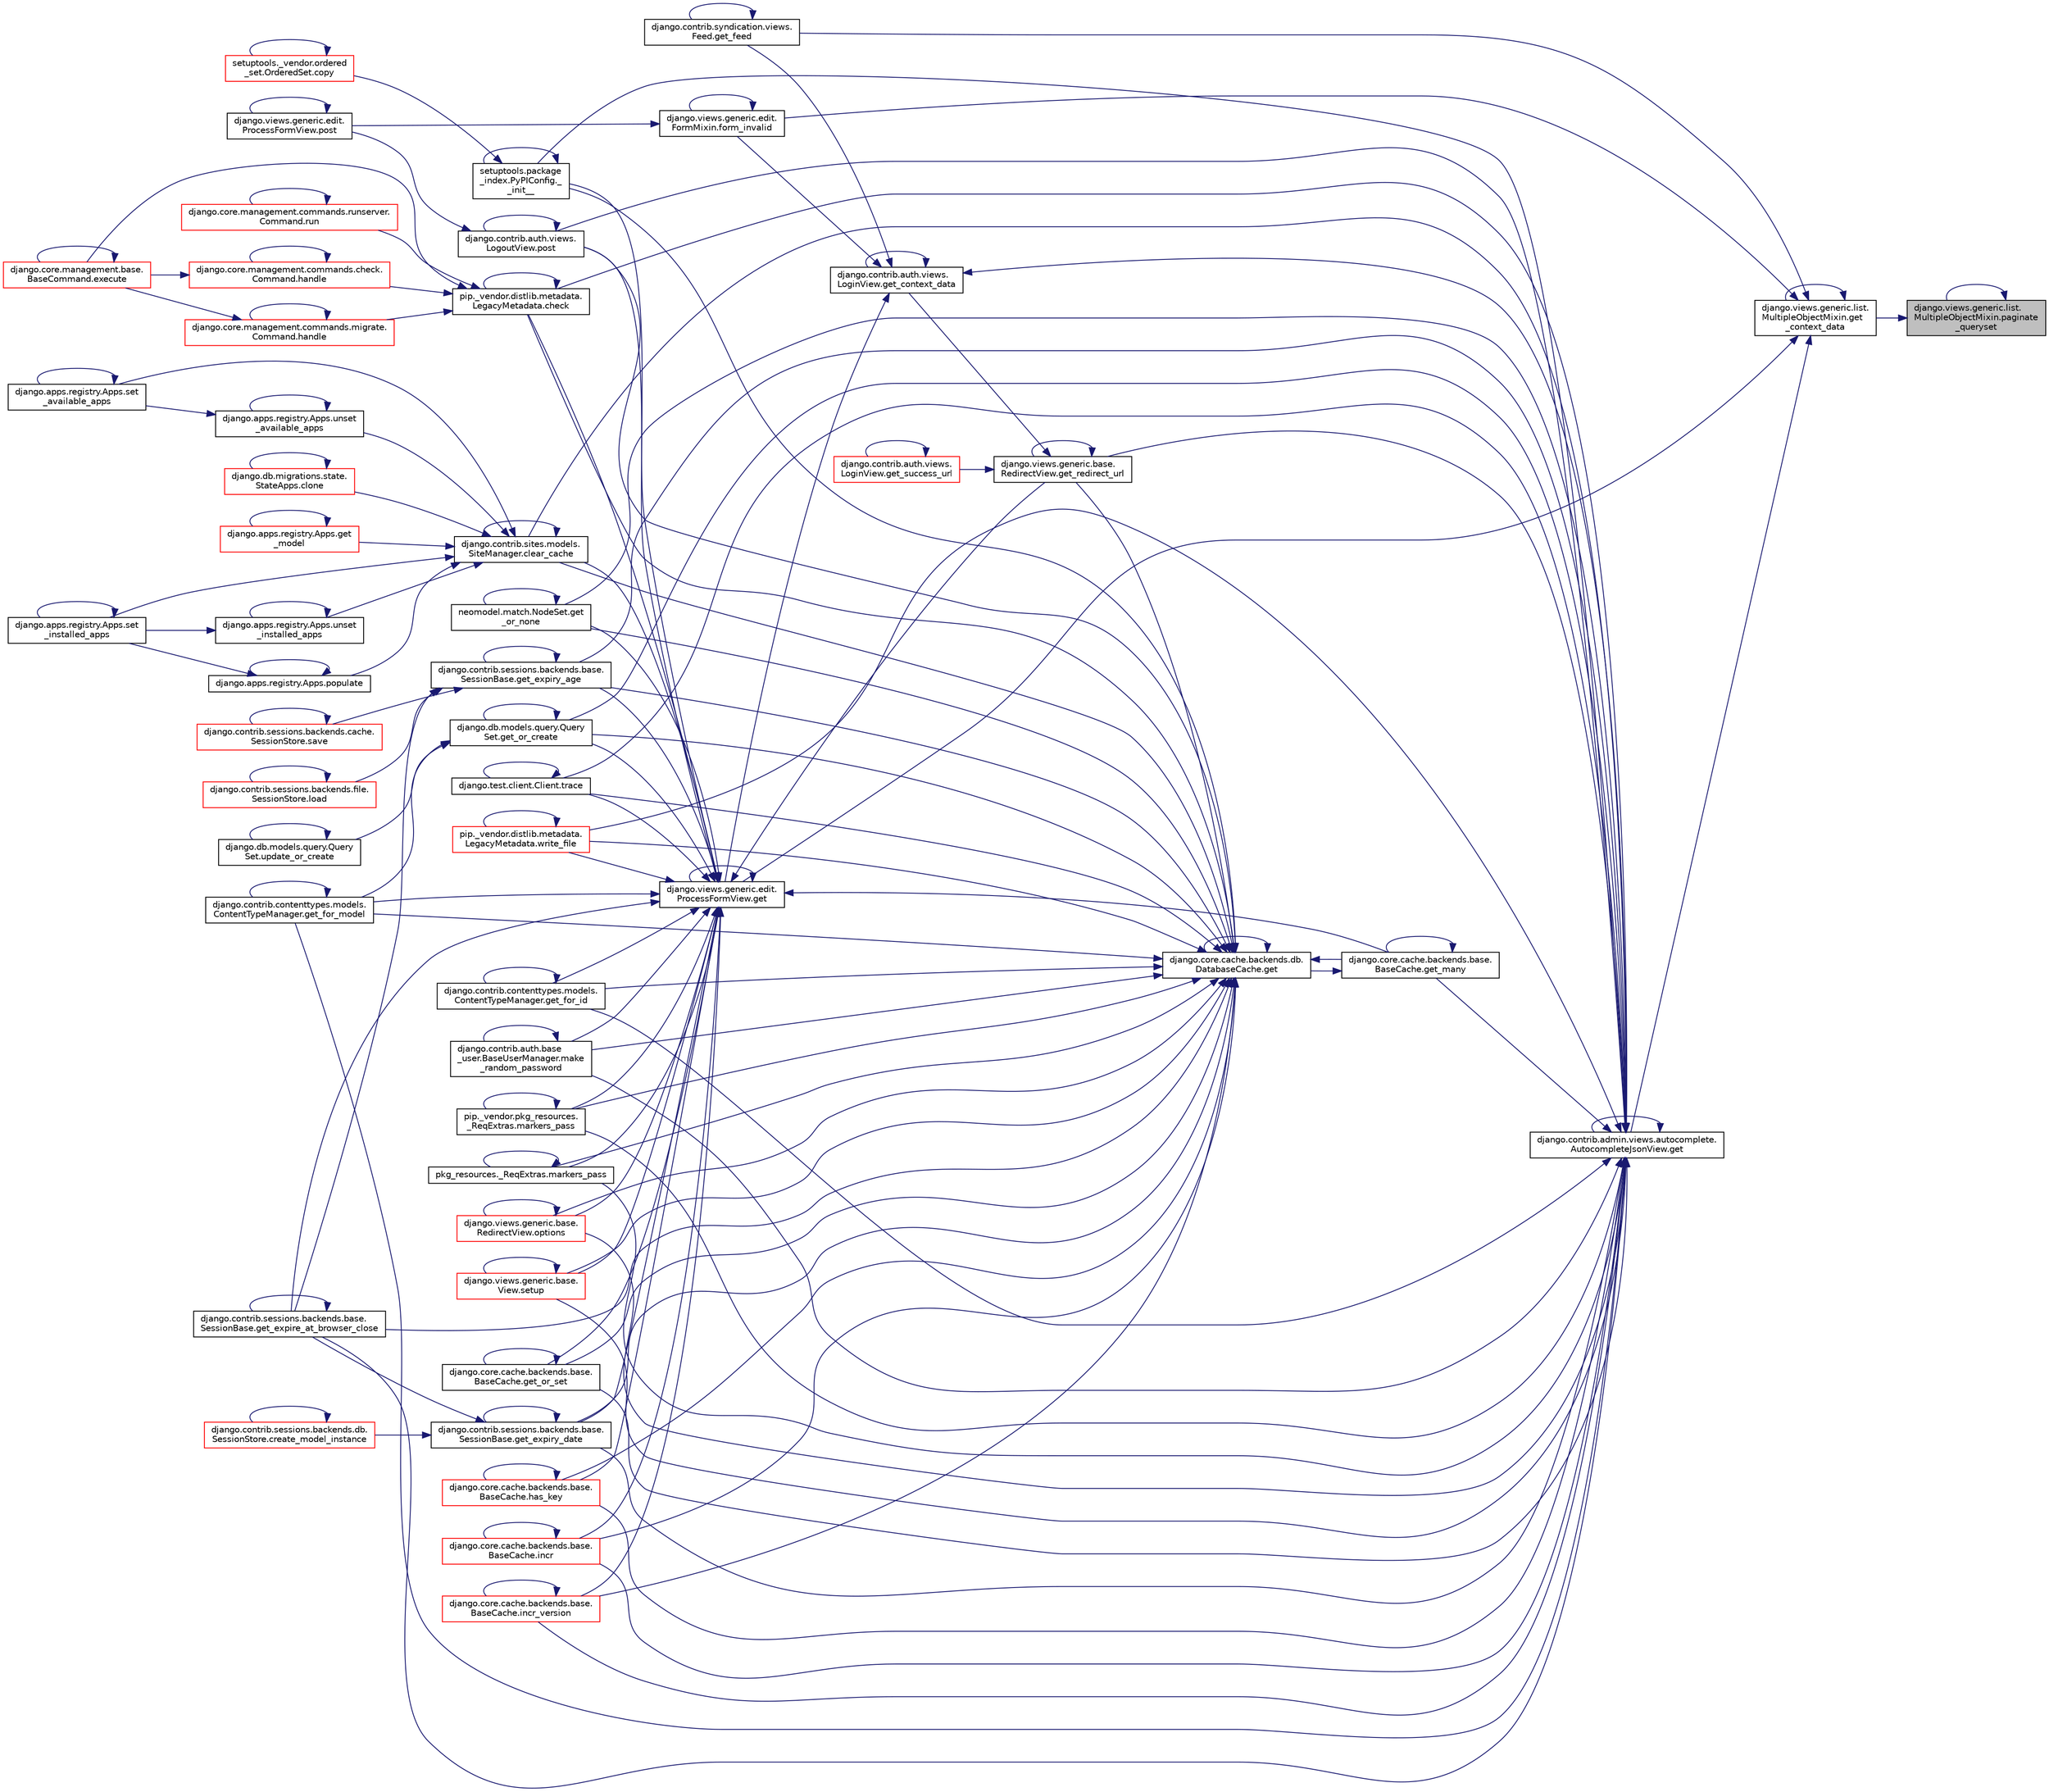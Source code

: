 digraph "django.views.generic.list.MultipleObjectMixin.paginate_queryset"
{
 // LATEX_PDF_SIZE
  edge [fontname="Helvetica",fontsize="10",labelfontname="Helvetica",labelfontsize="10"];
  node [fontname="Helvetica",fontsize="10",shape=record];
  rankdir="RL";
  Node1 [label="django.views.generic.list.\lMultipleObjectMixin.paginate\l_queryset",height=0.2,width=0.4,color="black", fillcolor="grey75", style="filled", fontcolor="black",tooltip=" "];
  Node1 -> Node2 [dir="back",color="midnightblue",fontsize="10",style="solid",fontname="Helvetica"];
  Node2 [label="django.views.generic.list.\lMultipleObjectMixin.get\l_context_data",height=0.2,width=0.4,color="black", fillcolor="white", style="filled",URL="$dc/db8/classdjango_1_1views_1_1generic_1_1list_1_1_multiple_object_mixin.html#a389901a82eab25cb00cfaff36388c6f9",tooltip=" "];
  Node2 -> Node3 [dir="back",color="midnightblue",fontsize="10",style="solid",fontname="Helvetica"];
  Node3 [label="django.views.generic.edit.\lFormMixin.form_invalid",height=0.2,width=0.4,color="black", fillcolor="white", style="filled",URL="$df/d6a/classdjango_1_1views_1_1generic_1_1edit_1_1_form_mixin.html#acc21425d2ffe525372b89a2ed6897e06",tooltip=" "];
  Node3 -> Node3 [dir="back",color="midnightblue",fontsize="10",style="solid",fontname="Helvetica"];
  Node3 -> Node4 [dir="back",color="midnightblue",fontsize="10",style="solid",fontname="Helvetica"];
  Node4 [label="django.views.generic.edit.\lProcessFormView.post",height=0.2,width=0.4,color="black", fillcolor="white", style="filled",URL="$d1/d13/classdjango_1_1views_1_1generic_1_1edit_1_1_process_form_view.html#ab816695bc1e6677bc07ce473851547bb",tooltip=" "];
  Node4 -> Node4 [dir="back",color="midnightblue",fontsize="10",style="solid",fontname="Helvetica"];
  Node2 -> Node5 [dir="back",color="midnightblue",fontsize="10",style="solid",fontname="Helvetica"];
  Node5 [label="django.contrib.admin.views.autocomplete.\lAutocompleteJsonView.get",height=0.2,width=0.4,color="black", fillcolor="white", style="filled",URL="$d5/d24/classdjango_1_1contrib_1_1admin_1_1views_1_1autocomplete_1_1_autocomplete_json_view.html#a332059b5057dd0960d3198ebece79667",tooltip=" "];
  Node5 -> Node6 [dir="back",color="midnightblue",fontsize="10",style="solid",fontname="Helvetica"];
  Node6 [label="setuptools.package\l_index.PyPIConfig._\l_init__",height=0.2,width=0.4,color="black", fillcolor="white", style="filled",URL="$d3/d47/classsetuptools_1_1package__index_1_1_py_p_i_config.html#a32593240a32dc851f55b82f1abebbc86",tooltip=" "];
  Node6 -> Node6 [dir="back",color="midnightblue",fontsize="10",style="solid",fontname="Helvetica"];
  Node6 -> Node7 [dir="back",color="midnightblue",fontsize="10",style="solid",fontname="Helvetica"];
  Node7 [label="setuptools._vendor.ordered\l_set.OrderedSet.copy",height=0.2,width=0.4,color="red", fillcolor="white", style="filled",URL="$d0/d40/classsetuptools_1_1__vendor_1_1ordered__set_1_1_ordered_set.html#a84224c403039b9dac5d2794d85073053",tooltip=" "];
  Node7 -> Node7 [dir="back",color="midnightblue",fontsize="10",style="solid",fontname="Helvetica"];
  Node5 -> Node241 [dir="back",color="midnightblue",fontsize="10",style="solid",fontname="Helvetica"];
  Node241 [label="pip._vendor.distlib.metadata.\lLegacyMetadata.check",height=0.2,width=0.4,color="black", fillcolor="white", style="filled",URL="$d3/dc5/classpip_1_1__vendor_1_1distlib_1_1metadata_1_1_legacy_metadata.html#a28132a5947764193c9e166d3fe8281c9",tooltip=" "];
  Node241 -> Node241 [dir="back",color="midnightblue",fontsize="10",style="solid",fontname="Helvetica"];
  Node241 -> Node34 [dir="back",color="midnightblue",fontsize="10",style="solid",fontname="Helvetica"];
  Node34 [label="django.core.management.base.\lBaseCommand.execute",height=0.2,width=0.4,color="red", fillcolor="white", style="filled",URL="$db/da3/classdjango_1_1core_1_1management_1_1base_1_1_base_command.html#a900029c213c1456bbd6f8e5b8ead2201",tooltip=" "];
  Node34 -> Node34 [dir="back",color="midnightblue",fontsize="10",style="solid",fontname="Helvetica"];
  Node241 -> Node242 [dir="back",color="midnightblue",fontsize="10",style="solid",fontname="Helvetica"];
  Node242 [label="django.core.management.commands.check.\lCommand.handle",height=0.2,width=0.4,color="red", fillcolor="white", style="filled",URL="$d0/d9d/classdjango_1_1core_1_1management_1_1commands_1_1check_1_1_command.html#a8121c351a8dacf92a6b7f022fb026263",tooltip=" "];
  Node242 -> Node34 [dir="back",color="midnightblue",fontsize="10",style="solid",fontname="Helvetica"];
  Node242 -> Node242 [dir="back",color="midnightblue",fontsize="10",style="solid",fontname="Helvetica"];
  Node241 -> Node243 [dir="back",color="midnightblue",fontsize="10",style="solid",fontname="Helvetica"];
  Node243 [label="django.core.management.commands.migrate.\lCommand.handle",height=0.2,width=0.4,color="red", fillcolor="white", style="filled",URL="$d2/d48/classdjango_1_1core_1_1management_1_1commands_1_1migrate_1_1_command.html#a0a514c50c496fa64329ee697cc56a11a",tooltip=" "];
  Node243 -> Node34 [dir="back",color="midnightblue",fontsize="10",style="solid",fontname="Helvetica"];
  Node243 -> Node243 [dir="back",color="midnightblue",fontsize="10",style="solid",fontname="Helvetica"];
  Node241 -> Node244 [dir="back",color="midnightblue",fontsize="10",style="solid",fontname="Helvetica"];
  Node244 [label="django.core.management.commands.runserver.\lCommand.run",height=0.2,width=0.4,color="red", fillcolor="white", style="filled",URL="$d7/de0/classdjango_1_1core_1_1management_1_1commands_1_1runserver_1_1_command.html#ab43840ec0576714b83052b45f07663d2",tooltip=" "];
  Node244 -> Node244 [dir="back",color="midnightblue",fontsize="10",style="solid",fontname="Helvetica"];
  Node5 -> Node245 [dir="back",color="midnightblue",fontsize="10",style="solid",fontname="Helvetica"];
  Node245 [label="django.contrib.sites.models.\lSiteManager.clear_cache",height=0.2,width=0.4,color="black", fillcolor="white", style="filled",URL="$d9/d9e/classdjango_1_1contrib_1_1sites_1_1models_1_1_site_manager.html#add1b963e98668e941563915da7a3c99f",tooltip=" "];
  Node245 -> Node245 [dir="back",color="midnightblue",fontsize="10",style="solid",fontname="Helvetica"];
  Node245 -> Node246 [dir="back",color="midnightblue",fontsize="10",style="solid",fontname="Helvetica"];
  Node246 [label="django.db.migrations.state.\lStateApps.clone",height=0.2,width=0.4,color="red", fillcolor="white", style="filled",URL="$d3/d9a/classdjango_1_1db_1_1migrations_1_1state_1_1_state_apps.html#a821944752bc7080daff8c38bb20e3943",tooltip=" "];
  Node246 -> Node246 [dir="back",color="midnightblue",fontsize="10",style="solid",fontname="Helvetica"];
  Node245 -> Node311 [dir="back",color="midnightblue",fontsize="10",style="solid",fontname="Helvetica"];
  Node311 [label="django.apps.registry.Apps.get\l_model",height=0.2,width=0.4,color="red", fillcolor="white", style="filled",URL="$d8/d34/classdjango_1_1apps_1_1registry_1_1_apps.html#a1722738559e3037cf8a08593373b8722",tooltip=" "];
  Node311 -> Node311 [dir="back",color="midnightblue",fontsize="10",style="solid",fontname="Helvetica"];
  Node245 -> Node315 [dir="back",color="midnightblue",fontsize="10",style="solid",fontname="Helvetica"];
  Node315 [label="django.apps.registry.Apps.populate",height=0.2,width=0.4,color="black", fillcolor="white", style="filled",URL="$d8/d34/classdjango_1_1apps_1_1registry_1_1_apps.html#a32d20690174973f17f6f90411fdc66f7",tooltip=" "];
  Node315 -> Node315 [dir="back",color="midnightblue",fontsize="10",style="solid",fontname="Helvetica"];
  Node315 -> Node316 [dir="back",color="midnightblue",fontsize="10",style="solid",fontname="Helvetica"];
  Node316 [label="django.apps.registry.Apps.set\l_installed_apps",height=0.2,width=0.4,color="black", fillcolor="white", style="filled",URL="$d8/d34/classdjango_1_1apps_1_1registry_1_1_apps.html#a8ae4c1eb0ea6e28b02d81c56248d3fd5",tooltip=" "];
  Node316 -> Node316 [dir="back",color="midnightblue",fontsize="10",style="solid",fontname="Helvetica"];
  Node245 -> Node317 [dir="back",color="midnightblue",fontsize="10",style="solid",fontname="Helvetica"];
  Node317 [label="django.apps.registry.Apps.set\l_available_apps",height=0.2,width=0.4,color="black", fillcolor="white", style="filled",URL="$d8/d34/classdjango_1_1apps_1_1registry_1_1_apps.html#a247cf36e424a835d2d1c211077090220",tooltip=" "];
  Node317 -> Node317 [dir="back",color="midnightblue",fontsize="10",style="solid",fontname="Helvetica"];
  Node245 -> Node316 [dir="back",color="midnightblue",fontsize="10",style="solid",fontname="Helvetica"];
  Node245 -> Node318 [dir="back",color="midnightblue",fontsize="10",style="solid",fontname="Helvetica"];
  Node318 [label="django.apps.registry.Apps.unset\l_available_apps",height=0.2,width=0.4,color="black", fillcolor="white", style="filled",URL="$d8/d34/classdjango_1_1apps_1_1registry_1_1_apps.html#a7c128e2c2e7d2424daea3add910d8113",tooltip=" "];
  Node318 -> Node317 [dir="back",color="midnightblue",fontsize="10",style="solid",fontname="Helvetica"];
  Node318 -> Node318 [dir="back",color="midnightblue",fontsize="10",style="solid",fontname="Helvetica"];
  Node245 -> Node319 [dir="back",color="midnightblue",fontsize="10",style="solid",fontname="Helvetica"];
  Node319 [label="django.apps.registry.Apps.unset\l_installed_apps",height=0.2,width=0.4,color="black", fillcolor="white", style="filled",URL="$d8/d34/classdjango_1_1apps_1_1registry_1_1_apps.html#af7409dd22d1f192cb2d743622ef08ff7",tooltip=" "];
  Node319 -> Node316 [dir="back",color="midnightblue",fontsize="10",style="solid",fontname="Helvetica"];
  Node319 -> Node319 [dir="back",color="midnightblue",fontsize="10",style="solid",fontname="Helvetica"];
  Node5 -> Node5 [dir="back",color="midnightblue",fontsize="10",style="solid",fontname="Helvetica"];
  Node5 -> Node320 [dir="back",color="midnightblue",fontsize="10",style="solid",fontname="Helvetica"];
  Node320 [label="django.contrib.sessions.backends.base.\lSessionBase.get_expire_at_browser_close",height=0.2,width=0.4,color="black", fillcolor="white", style="filled",URL="$d1/d6e/classdjango_1_1contrib_1_1sessions_1_1backends_1_1base_1_1_session_base.html#a53cce514e32abb9c710682373753d834",tooltip=" "];
  Node320 -> Node320 [dir="back",color="midnightblue",fontsize="10",style="solid",fontname="Helvetica"];
  Node5 -> Node321 [dir="back",color="midnightblue",fontsize="10",style="solid",fontname="Helvetica"];
  Node321 [label="django.contrib.sessions.backends.base.\lSessionBase.get_expiry_age",height=0.2,width=0.4,color="black", fillcolor="white", style="filled",URL="$d1/d6e/classdjango_1_1contrib_1_1sessions_1_1backends_1_1base_1_1_session_base.html#a95ec4d724ae34aa019240c8463d73f54",tooltip=" "];
  Node321 -> Node320 [dir="back",color="midnightblue",fontsize="10",style="solid",fontname="Helvetica"];
  Node321 -> Node321 [dir="back",color="midnightblue",fontsize="10",style="solid",fontname="Helvetica"];
  Node321 -> Node200 [dir="back",color="midnightblue",fontsize="10",style="solid",fontname="Helvetica"];
  Node200 [label="django.contrib.sessions.backends.file.\lSessionStore.load",height=0.2,width=0.4,color="red", fillcolor="white", style="filled",URL="$dc/dba/classdjango_1_1contrib_1_1sessions_1_1backends_1_1file_1_1_session_store.html#ae9d0410b8f413875b25556b8dc5b1ed1",tooltip=" "];
  Node200 -> Node200 [dir="back",color="midnightblue",fontsize="10",style="solid",fontname="Helvetica"];
  Node321 -> Node205 [dir="back",color="midnightblue",fontsize="10",style="solid",fontname="Helvetica"];
  Node205 [label="django.contrib.sessions.backends.cache.\lSessionStore.save",height=0.2,width=0.4,color="red", fillcolor="white", style="filled",URL="$df/d0f/classdjango_1_1contrib_1_1sessions_1_1backends_1_1cache_1_1_session_store.html#a2519bbc87fdf6b0aa5efa6c4d6b1302d",tooltip=" "];
  Node205 -> Node205 [dir="back",color="midnightblue",fontsize="10",style="solid",fontname="Helvetica"];
  Node5 -> Node322 [dir="back",color="midnightblue",fontsize="10",style="solid",fontname="Helvetica"];
  Node322 [label="django.contrib.sessions.backends.base.\lSessionBase.get_expiry_date",height=0.2,width=0.4,color="black", fillcolor="white", style="filled",URL="$d1/d6e/classdjango_1_1contrib_1_1sessions_1_1backends_1_1base_1_1_session_base.html#ad8a87e303d015be27940f941d02ab850",tooltip=" "];
  Node322 -> Node323 [dir="back",color="midnightblue",fontsize="10",style="solid",fontname="Helvetica"];
  Node323 [label="django.contrib.sessions.backends.db.\lSessionStore.create_model_instance",height=0.2,width=0.4,color="red", fillcolor="white", style="filled",URL="$d2/d1a/classdjango_1_1contrib_1_1sessions_1_1backends_1_1db_1_1_session_store.html#a201d72e2f21315e89ee14302a2ab7a1c",tooltip=" "];
  Node323 -> Node323 [dir="back",color="midnightblue",fontsize="10",style="solid",fontname="Helvetica"];
  Node322 -> Node320 [dir="back",color="midnightblue",fontsize="10",style="solid",fontname="Helvetica"];
  Node322 -> Node322 [dir="back",color="midnightblue",fontsize="10",style="solid",fontname="Helvetica"];
  Node5 -> Node324 [dir="back",color="midnightblue",fontsize="10",style="solid",fontname="Helvetica"];
  Node324 [label="django.contrib.contenttypes.models.\lContentTypeManager.get_for_id",height=0.2,width=0.4,color="black", fillcolor="white", style="filled",URL="$d0/dbc/classdjango_1_1contrib_1_1contenttypes_1_1models_1_1_content_type_manager.html#a77e45a678787e583675e13f9a4d05b31",tooltip=" "];
  Node324 -> Node324 [dir="back",color="midnightblue",fontsize="10",style="solid",fontname="Helvetica"];
  Node5 -> Node198 [dir="back",color="midnightblue",fontsize="10",style="solid",fontname="Helvetica"];
  Node198 [label="django.contrib.contenttypes.models.\lContentTypeManager.get_for_model",height=0.2,width=0.4,color="black", fillcolor="white", style="filled",URL="$d0/dbc/classdjango_1_1contrib_1_1contenttypes_1_1models_1_1_content_type_manager.html#a31597c87e55555c8ea39c68d3507ab88",tooltip=" "];
  Node198 -> Node198 [dir="back",color="midnightblue",fontsize="10",style="solid",fontname="Helvetica"];
  Node5 -> Node325 [dir="back",color="midnightblue",fontsize="10",style="solid",fontname="Helvetica"];
  Node325 [label="django.core.cache.backends.base.\lBaseCache.get_many",height=0.2,width=0.4,color="black", fillcolor="white", style="filled",URL="$d0/d87/classdjango_1_1core_1_1cache_1_1backends_1_1base_1_1_base_cache.html#a0e332cc4d03beebd8cacc10376423a72",tooltip=" "];
  Node325 -> Node326 [dir="back",color="midnightblue",fontsize="10",style="solid",fontname="Helvetica"];
  Node326 [label="django.core.cache.backends.db.\lDatabaseCache.get",height=0.2,width=0.4,color="black", fillcolor="white", style="filled",URL="$d7/dcb/classdjango_1_1core_1_1cache_1_1backends_1_1db_1_1_database_cache.html#a03d4078968b2b287d4b9fbc438a54732",tooltip=" "];
  Node326 -> Node6 [dir="back",color="midnightblue",fontsize="10",style="solid",fontname="Helvetica"];
  Node326 -> Node241 [dir="back",color="midnightblue",fontsize="10",style="solid",fontname="Helvetica"];
  Node326 -> Node245 [dir="back",color="midnightblue",fontsize="10",style="solid",fontname="Helvetica"];
  Node326 -> Node326 [dir="back",color="midnightblue",fontsize="10",style="solid",fontname="Helvetica"];
  Node326 -> Node320 [dir="back",color="midnightblue",fontsize="10",style="solid",fontname="Helvetica"];
  Node326 -> Node321 [dir="back",color="midnightblue",fontsize="10",style="solid",fontname="Helvetica"];
  Node326 -> Node322 [dir="back",color="midnightblue",fontsize="10",style="solid",fontname="Helvetica"];
  Node326 -> Node324 [dir="back",color="midnightblue",fontsize="10",style="solid",fontname="Helvetica"];
  Node326 -> Node198 [dir="back",color="midnightblue",fontsize="10",style="solid",fontname="Helvetica"];
  Node326 -> Node325 [dir="back",color="midnightblue",fontsize="10",style="solid",fontname="Helvetica"];
  Node326 -> Node197 [dir="back",color="midnightblue",fontsize="10",style="solid",fontname="Helvetica"];
  Node197 [label="django.db.models.query.Query\lSet.get_or_create",height=0.2,width=0.4,color="black", fillcolor="white", style="filled",URL="$dd/d94/classdjango_1_1db_1_1models_1_1query_1_1_query_set.html#a23c2bb1d92b9ee67ce72ac2bb34cfef2",tooltip=" "];
  Node197 -> Node198 [dir="back",color="midnightblue",fontsize="10",style="solid",fontname="Helvetica"];
  Node197 -> Node197 [dir="back",color="midnightblue",fontsize="10",style="solid",fontname="Helvetica"];
  Node197 -> Node199 [dir="back",color="midnightblue",fontsize="10",style="solid",fontname="Helvetica"];
  Node199 [label="django.db.models.query.Query\lSet.update_or_create",height=0.2,width=0.4,color="black", fillcolor="white", style="filled",URL="$dd/d94/classdjango_1_1db_1_1models_1_1query_1_1_query_set.html#a5013eeb782f22ce561db8a8b0727e118",tooltip=" "];
  Node199 -> Node199 [dir="back",color="midnightblue",fontsize="10",style="solid",fontname="Helvetica"];
  Node326 -> Node327 [dir="back",color="midnightblue",fontsize="10",style="solid",fontname="Helvetica"];
  Node327 [label="neomodel.match.NodeSet.get\l_or_none",height=0.2,width=0.4,color="black", fillcolor="white", style="filled",URL="$d8/de5/classneomodel_1_1match_1_1_node_set.html#acdc7f93ca0afcae84edb855e302b1091",tooltip=" "];
  Node327 -> Node327 [dir="back",color="midnightblue",fontsize="10",style="solid",fontname="Helvetica"];
  Node326 -> Node77 [dir="back",color="midnightblue",fontsize="10",style="solid",fontname="Helvetica"];
  Node77 [label="django.core.cache.backends.base.\lBaseCache.get_or_set",height=0.2,width=0.4,color="black", fillcolor="white", style="filled",URL="$d0/d87/classdjango_1_1core_1_1cache_1_1backends_1_1base_1_1_base_cache.html#ab8fb6d32aa82d027f181414df0f562b3",tooltip=" "];
  Node77 -> Node77 [dir="back",color="midnightblue",fontsize="10",style="solid",fontname="Helvetica"];
  Node326 -> Node328 [dir="back",color="midnightblue",fontsize="10",style="solid",fontname="Helvetica"];
  Node328 [label="django.views.generic.base.\lRedirectView.get_redirect_url",height=0.2,width=0.4,color="black", fillcolor="white", style="filled",URL="$dd/dec/classdjango_1_1views_1_1generic_1_1base_1_1_redirect_view.html#a85ffe8d60d5ef6e330995fdaf6330929",tooltip=" "];
  Node328 -> Node329 [dir="back",color="midnightblue",fontsize="10",style="solid",fontname="Helvetica"];
  Node329 [label="django.contrib.auth.views.\lLoginView.get_context_data",height=0.2,width=0.4,color="black", fillcolor="white", style="filled",URL="$dd/d60/classdjango_1_1contrib_1_1auth_1_1views_1_1_login_view.html#acff2e1c7aa1e0c6dc66cb3e8e26a5ea1",tooltip=" "];
  Node329 -> Node3 [dir="back",color="midnightblue",fontsize="10",style="solid",fontname="Helvetica"];
  Node329 -> Node5 [dir="back",color="midnightblue",fontsize="10",style="solid",fontname="Helvetica"];
  Node329 -> Node330 [dir="back",color="midnightblue",fontsize="10",style="solid",fontname="Helvetica"];
  Node330 [label="django.views.generic.edit.\lProcessFormView.get",height=0.2,width=0.4,color="black", fillcolor="white", style="filled",URL="$d1/d13/classdjango_1_1views_1_1generic_1_1edit_1_1_process_form_view.html#a3cff746bd92bd40ab8f147109b99f458",tooltip=" "];
  Node330 -> Node6 [dir="back",color="midnightblue",fontsize="10",style="solid",fontname="Helvetica"];
  Node330 -> Node241 [dir="back",color="midnightblue",fontsize="10",style="solid",fontname="Helvetica"];
  Node330 -> Node245 [dir="back",color="midnightblue",fontsize="10",style="solid",fontname="Helvetica"];
  Node330 -> Node330 [dir="back",color="midnightblue",fontsize="10",style="solid",fontname="Helvetica"];
  Node330 -> Node320 [dir="back",color="midnightblue",fontsize="10",style="solid",fontname="Helvetica"];
  Node330 -> Node321 [dir="back",color="midnightblue",fontsize="10",style="solid",fontname="Helvetica"];
  Node330 -> Node322 [dir="back",color="midnightblue",fontsize="10",style="solid",fontname="Helvetica"];
  Node330 -> Node324 [dir="back",color="midnightblue",fontsize="10",style="solid",fontname="Helvetica"];
  Node330 -> Node198 [dir="back",color="midnightblue",fontsize="10",style="solid",fontname="Helvetica"];
  Node330 -> Node325 [dir="back",color="midnightblue",fontsize="10",style="solid",fontname="Helvetica"];
  Node330 -> Node197 [dir="back",color="midnightblue",fontsize="10",style="solid",fontname="Helvetica"];
  Node330 -> Node327 [dir="back",color="midnightblue",fontsize="10",style="solid",fontname="Helvetica"];
  Node330 -> Node77 [dir="back",color="midnightblue",fontsize="10",style="solid",fontname="Helvetica"];
  Node330 -> Node328 [dir="back",color="midnightblue",fontsize="10",style="solid",fontname="Helvetica"];
  Node330 -> Node331 [dir="back",color="midnightblue",fontsize="10",style="solid",fontname="Helvetica"];
  Node331 [label="django.core.cache.backends.base.\lBaseCache.has_key",height=0.2,width=0.4,color="red", fillcolor="white", style="filled",URL="$d0/d87/classdjango_1_1core_1_1cache_1_1backends_1_1base_1_1_base_cache.html#a2b96ade0a2a3859f2cbadc0cb6fd1aeb",tooltip=" "];
  Node331 -> Node331 [dir="back",color="midnightblue",fontsize="10",style="solid",fontname="Helvetica"];
  Node330 -> Node332 [dir="back",color="midnightblue",fontsize="10",style="solid",fontname="Helvetica"];
  Node332 [label="django.core.cache.backends.base.\lBaseCache.incr",height=0.2,width=0.4,color="red", fillcolor="white", style="filled",URL="$d0/d87/classdjango_1_1core_1_1cache_1_1backends_1_1base_1_1_base_cache.html#a4d4a4265fe3c3556c3531ed902380595",tooltip=" "];
  Node332 -> Node332 [dir="back",color="midnightblue",fontsize="10",style="solid",fontname="Helvetica"];
  Node330 -> Node225 [dir="back",color="midnightblue",fontsize="10",style="solid",fontname="Helvetica"];
  Node225 [label="django.core.cache.backends.base.\lBaseCache.incr_version",height=0.2,width=0.4,color="red", fillcolor="white", style="filled",URL="$d0/d87/classdjango_1_1core_1_1cache_1_1backends_1_1base_1_1_base_cache.html#a7a826f8907f55918ab540fa8026aa927",tooltip=" "];
  Node225 -> Node225 [dir="back",color="midnightblue",fontsize="10",style="solid",fontname="Helvetica"];
  Node330 -> Node334 [dir="back",color="midnightblue",fontsize="10",style="solid",fontname="Helvetica"];
  Node334 [label="django.contrib.auth.base\l_user.BaseUserManager.make\l_random_password",height=0.2,width=0.4,color="black", fillcolor="white", style="filled",URL="$df/d26/classdjango_1_1contrib_1_1auth_1_1base__user_1_1_base_user_manager.html#afc9a6db1973fae4566941386188c02a0",tooltip=" "];
  Node334 -> Node334 [dir="back",color="midnightblue",fontsize="10",style="solid",fontname="Helvetica"];
  Node330 -> Node335 [dir="back",color="midnightblue",fontsize="10",style="solid",fontname="Helvetica"];
  Node335 [label="pip._vendor.pkg_resources.\l_ReqExtras.markers_pass",height=0.2,width=0.4,color="black", fillcolor="white", style="filled",URL="$d9/dd5/classpip_1_1__vendor_1_1pkg__resources_1_1___req_extras.html#a1b0256ec9bc9da2aac912b35898fda5f",tooltip=" "];
  Node335 -> Node335 [dir="back",color="midnightblue",fontsize="10",style="solid",fontname="Helvetica"];
  Node330 -> Node336 [dir="back",color="midnightblue",fontsize="10",style="solid",fontname="Helvetica"];
  Node336 [label="pkg_resources._ReqExtras.markers_pass",height=0.2,width=0.4,color="black", fillcolor="white", style="filled",URL="$d9/d9f/classpkg__resources_1_1___req_extras.html#a435242531f1af2132de48679c5edf3c7",tooltip=" "];
  Node336 -> Node336 [dir="back",color="midnightblue",fontsize="10",style="solid",fontname="Helvetica"];
  Node330 -> Node337 [dir="back",color="midnightblue",fontsize="10",style="solid",fontname="Helvetica"];
  Node337 [label="django.views.generic.base.\lRedirectView.options",height=0.2,width=0.4,color="red", fillcolor="white", style="filled",URL="$dd/dec/classdjango_1_1views_1_1generic_1_1base_1_1_redirect_view.html#a3d98c40d0ae00664fd5789503f4554a3",tooltip=" "];
  Node337 -> Node337 [dir="back",color="midnightblue",fontsize="10",style="solid",fontname="Helvetica"];
  Node330 -> Node356 [dir="back",color="midnightblue",fontsize="10",style="solid",fontname="Helvetica"];
  Node356 [label="django.contrib.auth.views.\lLogoutView.post",height=0.2,width=0.4,color="black", fillcolor="white", style="filled",URL="$d5/d9b/classdjango_1_1contrib_1_1auth_1_1views_1_1_logout_view.html#a9da96b3ccbed8b74a4e94d958029ac35",tooltip=" "];
  Node356 -> Node356 [dir="back",color="midnightblue",fontsize="10",style="solid",fontname="Helvetica"];
  Node356 -> Node4 [dir="back",color="midnightblue",fontsize="10",style="solid",fontname="Helvetica"];
  Node330 -> Node357 [dir="back",color="midnightblue",fontsize="10",style="solid",fontname="Helvetica"];
  Node357 [label="django.views.generic.base.\lView.setup",height=0.2,width=0.4,color="red", fillcolor="white", style="filled",URL="$d0/ddc/classdjango_1_1views_1_1generic_1_1base_1_1_view.html#ade0979d381c13961351443c4dbc40975",tooltip=" "];
  Node357 -> Node357 [dir="back",color="midnightblue",fontsize="10",style="solid",fontname="Helvetica"];
  Node330 -> Node358 [dir="back",color="midnightblue",fontsize="10",style="solid",fontname="Helvetica"];
  Node358 [label="django.test.client.Client.trace",height=0.2,width=0.4,color="black", fillcolor="white", style="filled",URL="$d2/d2e/classdjango_1_1test_1_1client_1_1_client.html#a29d49ac4b15a62fcca77fa29cc7bf1ac",tooltip=" "];
  Node358 -> Node358 [dir="back",color="midnightblue",fontsize="10",style="solid",fontname="Helvetica"];
  Node330 -> Node359 [dir="back",color="midnightblue",fontsize="10",style="solid",fontname="Helvetica"];
  Node359 [label="pip._vendor.distlib.metadata.\lLegacyMetadata.write_file",height=0.2,width=0.4,color="red", fillcolor="white", style="filled",URL="$d3/dc5/classpip_1_1__vendor_1_1distlib_1_1metadata_1_1_legacy_metadata.html#aa033975ed8087aaf281be90f828a4faa",tooltip=" "];
  Node359 -> Node359 [dir="back",color="midnightblue",fontsize="10",style="solid",fontname="Helvetica"];
  Node329 -> Node329 [dir="back",color="midnightblue",fontsize="10",style="solid",fontname="Helvetica"];
  Node329 -> Node364 [dir="back",color="midnightblue",fontsize="10",style="solid",fontname="Helvetica"];
  Node364 [label="django.contrib.syndication.views.\lFeed.get_feed",height=0.2,width=0.4,color="black", fillcolor="white", style="filled",URL="$df/de9/classdjango_1_1contrib_1_1syndication_1_1views_1_1_feed.html#a69852814d29b299fa9edd7a780c1cc12",tooltip=" "];
  Node364 -> Node364 [dir="back",color="midnightblue",fontsize="10",style="solid",fontname="Helvetica"];
  Node328 -> Node328 [dir="back",color="midnightblue",fontsize="10",style="solid",fontname="Helvetica"];
  Node328 -> Node365 [dir="back",color="midnightblue",fontsize="10",style="solid",fontname="Helvetica"];
  Node365 [label="django.contrib.auth.views.\lLoginView.get_success_url",height=0.2,width=0.4,color="red", fillcolor="white", style="filled",URL="$dd/d60/classdjango_1_1contrib_1_1auth_1_1views_1_1_login_view.html#a5159017e2e9e211718b32691b93d7d20",tooltip=" "];
  Node365 -> Node365 [dir="back",color="midnightblue",fontsize="10",style="solid",fontname="Helvetica"];
  Node326 -> Node331 [dir="back",color="midnightblue",fontsize="10",style="solid",fontname="Helvetica"];
  Node326 -> Node332 [dir="back",color="midnightblue",fontsize="10",style="solid",fontname="Helvetica"];
  Node326 -> Node225 [dir="back",color="midnightblue",fontsize="10",style="solid",fontname="Helvetica"];
  Node326 -> Node334 [dir="back",color="midnightblue",fontsize="10",style="solid",fontname="Helvetica"];
  Node326 -> Node335 [dir="back",color="midnightblue",fontsize="10",style="solid",fontname="Helvetica"];
  Node326 -> Node336 [dir="back",color="midnightblue",fontsize="10",style="solid",fontname="Helvetica"];
  Node326 -> Node337 [dir="back",color="midnightblue",fontsize="10",style="solid",fontname="Helvetica"];
  Node326 -> Node356 [dir="back",color="midnightblue",fontsize="10",style="solid",fontname="Helvetica"];
  Node326 -> Node357 [dir="back",color="midnightblue",fontsize="10",style="solid",fontname="Helvetica"];
  Node326 -> Node358 [dir="back",color="midnightblue",fontsize="10",style="solid",fontname="Helvetica"];
  Node326 -> Node359 [dir="back",color="midnightblue",fontsize="10",style="solid",fontname="Helvetica"];
  Node325 -> Node325 [dir="back",color="midnightblue",fontsize="10",style="solid",fontname="Helvetica"];
  Node5 -> Node197 [dir="back",color="midnightblue",fontsize="10",style="solid",fontname="Helvetica"];
  Node5 -> Node327 [dir="back",color="midnightblue",fontsize="10",style="solid",fontname="Helvetica"];
  Node5 -> Node77 [dir="back",color="midnightblue",fontsize="10",style="solid",fontname="Helvetica"];
  Node5 -> Node328 [dir="back",color="midnightblue",fontsize="10",style="solid",fontname="Helvetica"];
  Node5 -> Node331 [dir="back",color="midnightblue",fontsize="10",style="solid",fontname="Helvetica"];
  Node5 -> Node332 [dir="back",color="midnightblue",fontsize="10",style="solid",fontname="Helvetica"];
  Node5 -> Node225 [dir="back",color="midnightblue",fontsize="10",style="solid",fontname="Helvetica"];
  Node5 -> Node334 [dir="back",color="midnightblue",fontsize="10",style="solid",fontname="Helvetica"];
  Node5 -> Node335 [dir="back",color="midnightblue",fontsize="10",style="solid",fontname="Helvetica"];
  Node5 -> Node336 [dir="back",color="midnightblue",fontsize="10",style="solid",fontname="Helvetica"];
  Node5 -> Node337 [dir="back",color="midnightblue",fontsize="10",style="solid",fontname="Helvetica"];
  Node5 -> Node356 [dir="back",color="midnightblue",fontsize="10",style="solid",fontname="Helvetica"];
  Node5 -> Node357 [dir="back",color="midnightblue",fontsize="10",style="solid",fontname="Helvetica"];
  Node5 -> Node358 [dir="back",color="midnightblue",fontsize="10",style="solid",fontname="Helvetica"];
  Node5 -> Node359 [dir="back",color="midnightblue",fontsize="10",style="solid",fontname="Helvetica"];
  Node2 -> Node330 [dir="back",color="midnightblue",fontsize="10",style="solid",fontname="Helvetica"];
  Node2 -> Node2 [dir="back",color="midnightblue",fontsize="10",style="solid",fontname="Helvetica"];
  Node2 -> Node364 [dir="back",color="midnightblue",fontsize="10",style="solid",fontname="Helvetica"];
  Node1 -> Node1 [dir="back",color="midnightblue",fontsize="10",style="solid",fontname="Helvetica"];
}
